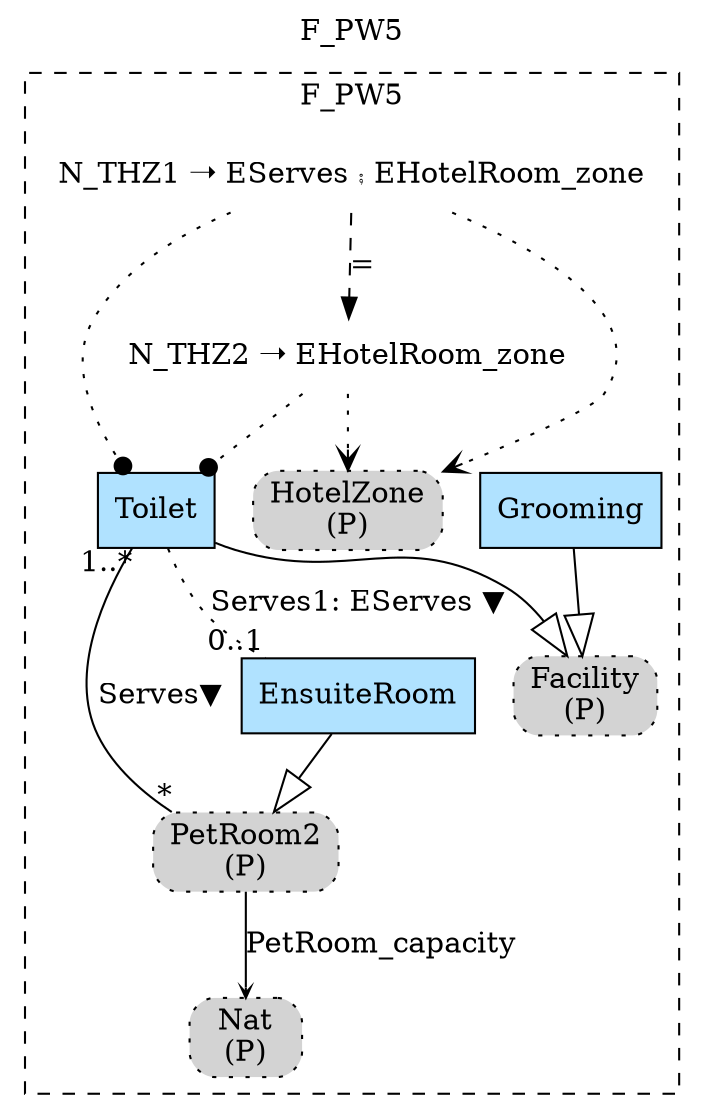 digraph {graph[label=F_PW5,labelloc=tl,labelfontsize=12];
subgraph cluster_F_PW5{style=dashed;label=F_PW5;
"PNat"[shape=box,fillcolor=lightgray,style ="rounded,filled,dotted",label=<Nat<br/>(P)>];
"Grooming"[shape=record,fillcolor=lightskyblue1,style = filled,label="Grooming"];
"PFacility"[shape=box,fillcolor=lightgray,style ="rounded,filled,dotted",label=<Facility<br/>(P)>];
"PPetRoom2"[shape=box,fillcolor=lightgray,style ="rounded,filled,dotted",label=<PetRoom2<br/>(P)>];
"EnsuiteRoom"[shape=record,fillcolor=lightskyblue1,style = filled,label="EnsuiteRoom"];
"Toilet"[shape=record,fillcolor=lightskyblue1,style = filled,label="Toilet"];
"PHotelZone"[shape=box,fillcolor=lightgray,style ="rounded,filled,dotted",label=<HotelZone<br/>(P)>];

"PPetRoom2"->"PNat"[label="PetRoom_capacity",arrowhead=vee,headlabel="",arrowsize=.5];
"EnsuiteRoom"->"PPetRoom2"[arrowhead=onormal,arrowsize=2.0];
"Toilet"->"PFacility"[arrowhead=onormal,arrowsize=2.0];
"Grooming"->"PFacility"[arrowhead=onormal,arrowsize=2.0];
"Toilet"->"PPetRoom2"[label="Serves▼",dir=none,taillabel="1..*",headlabel="*"];
"Toilet"->"EnsuiteRoom"[label="Serves1: EServes ▼",dir=none,taillabel="",headlabel="0..1",style=dotted];
"N_THZ1"[shape=none,label="N_THZ1 ➝ EServes ⨾ EHotelRoom_zone"];
"N_THZ1"->"Toilet"[arrowhead=dot,style=dotted];
"N_THZ1"->"PHotelZone"[arrowhead=vee,style=dotted];

"N_THZ2"[shape=none,label="N_THZ2 ➝ EHotelRoom_zone"];
"N_THZ2"->"Toilet"[arrowhead=dot,style=dotted];
"N_THZ2"->"PHotelZone"[arrowhead=vee,style=dotted];

"N_THZ1"->"N_THZ2"[arrowhead=normal,style=dashed, label = "="];

}




}